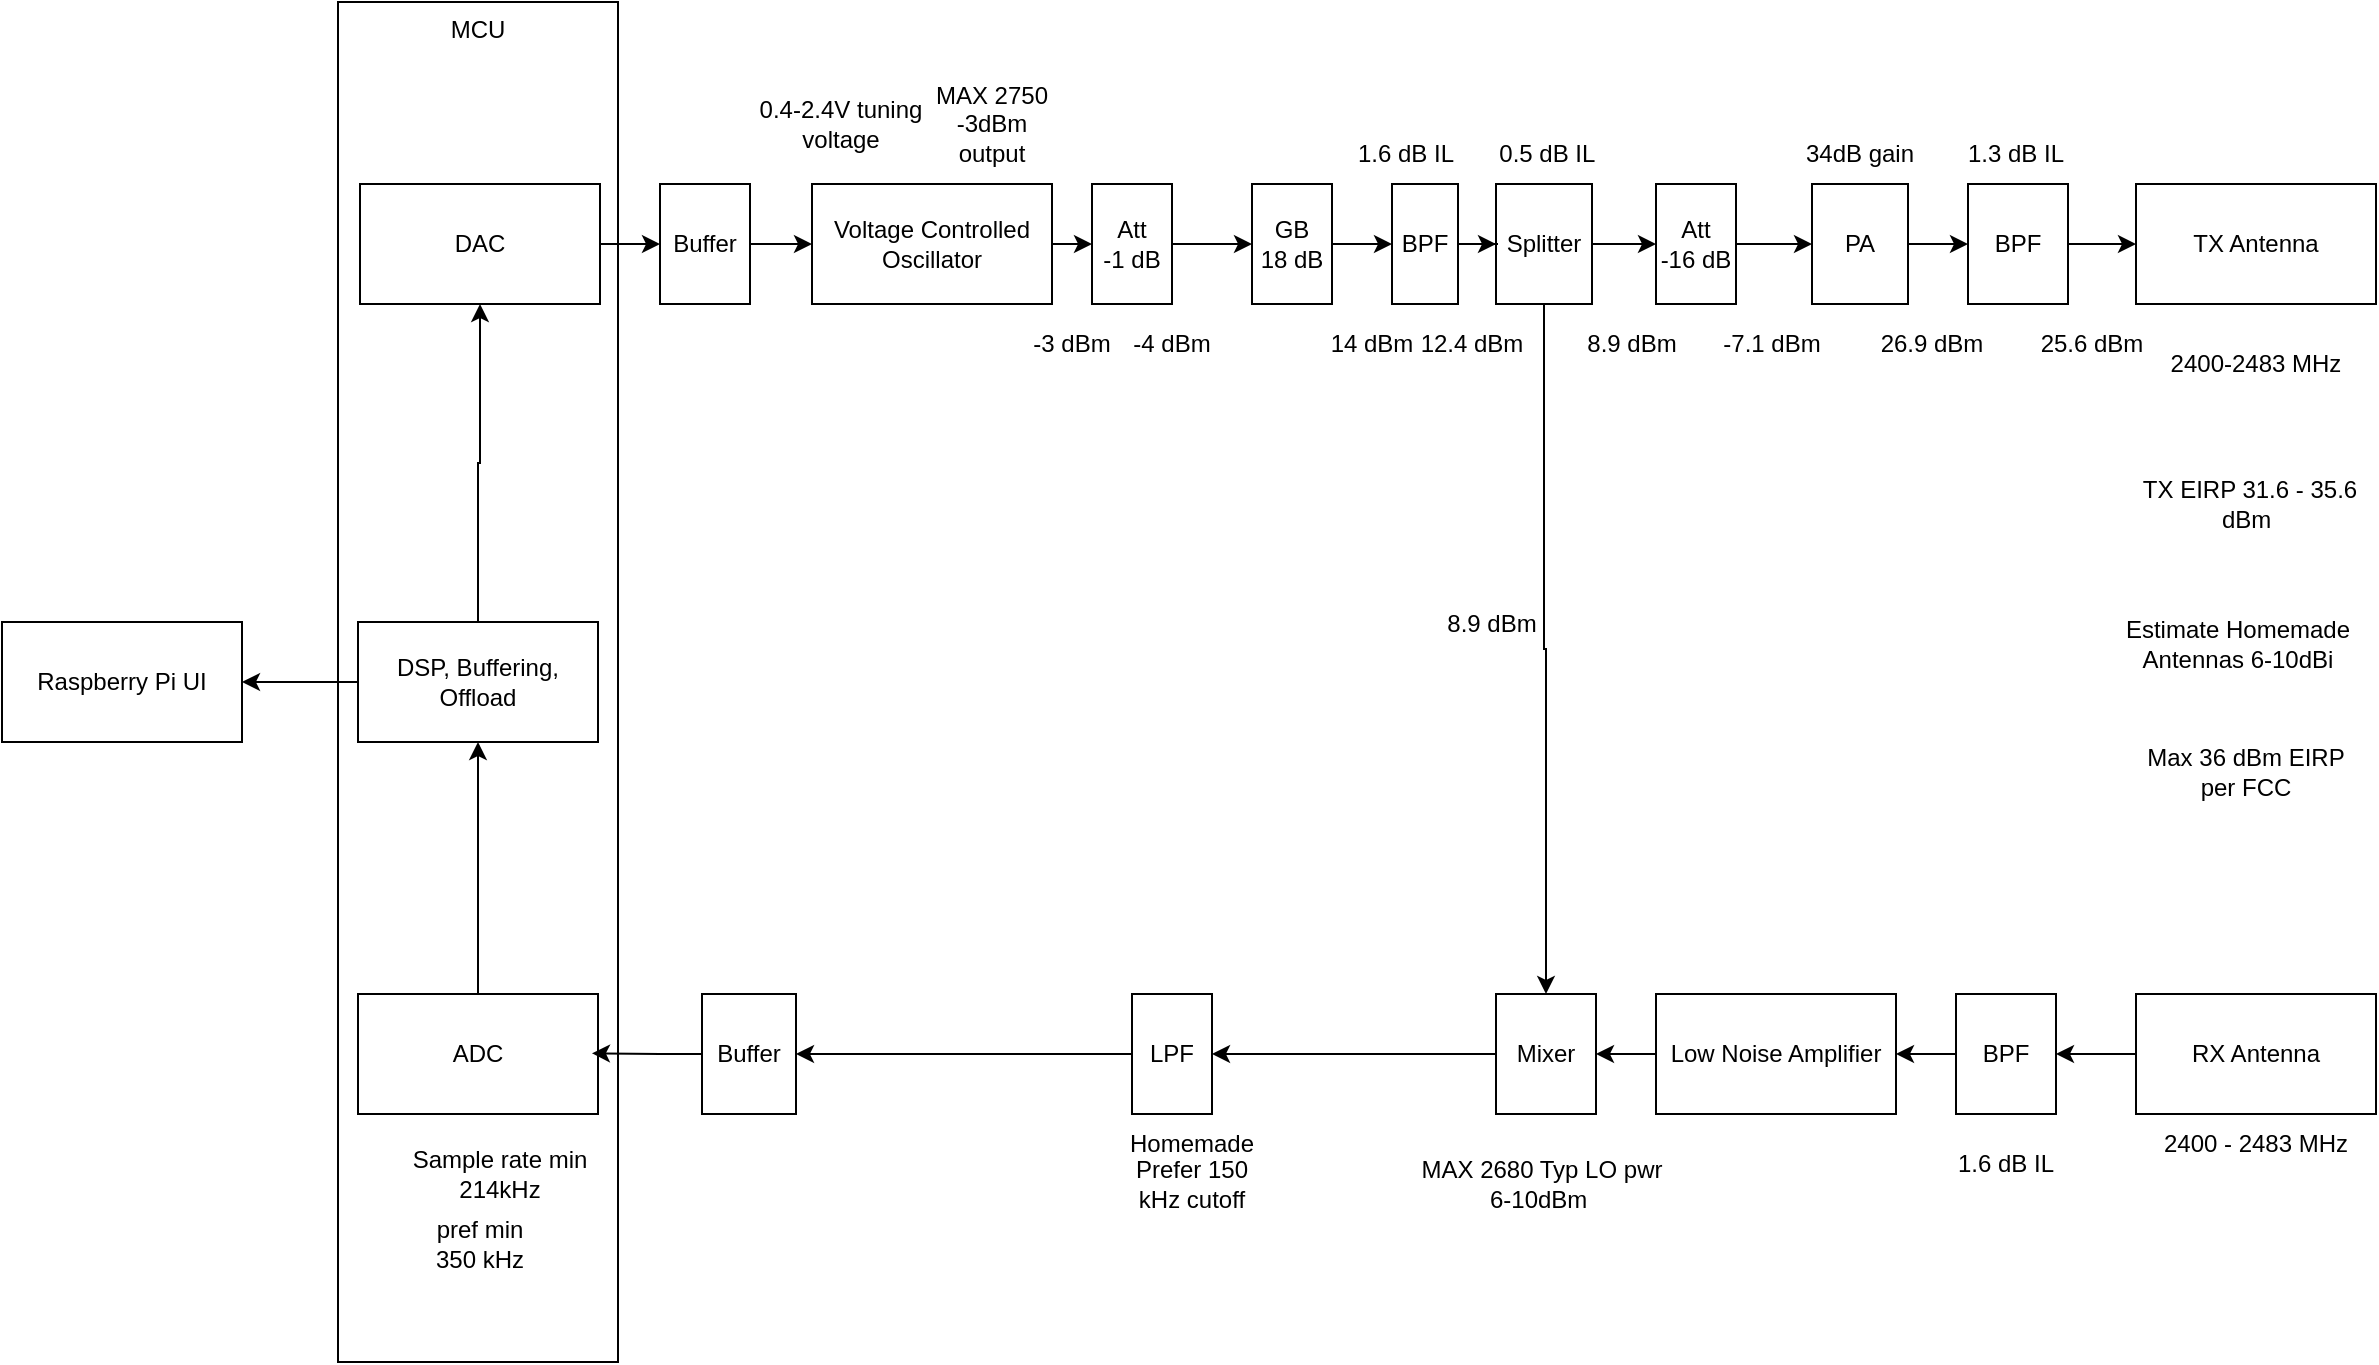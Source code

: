 <mxfile version="27.1.6">
  <diagram name="Page-1" id="21WMXhzJ2zg-fwKHLCzv">
    <mxGraphModel dx="1226" dy="774" grid="1" gridSize="10" guides="1" tooltips="1" connect="1" arrows="1" fold="1" page="1" pageScale="1" pageWidth="1400" pageHeight="850" math="0" shadow="0">
      <root>
        <mxCell id="0" />
        <mxCell id="1" parent="0" />
        <mxCell id="sv6Lnt7WJOflM-jU2BRI-5" value="" style="edgeStyle=orthogonalEdgeStyle;rounded=0;orthogonalLoop=1;jettySize=auto;html=1;" edge="1" parent="1" source="iGaR8D7he8wnewN5H0VT-1" target="H78hWhUGeFQxsnce-33Z-45">
          <mxGeometry relative="1" as="geometry" />
        </mxCell>
        <mxCell id="iGaR8D7he8wnewN5H0VT-1" value="RX Antenna" style="rounded=0;whiteSpace=wrap;html=1;" parent="1" vertex="1">
          <mxGeometry x="1212" y="1140" width="120" height="60" as="geometry" />
        </mxCell>
        <mxCell id="iGaR8D7he8wnewN5H0VT-2" value="TX Antenna" style="rounded=0;whiteSpace=wrap;html=1;" parent="1" vertex="1">
          <mxGeometry x="1212" y="735" width="120" height="60" as="geometry" />
        </mxCell>
        <mxCell id="H78hWhUGeFQxsnce-33Z-38" value="" style="edgeStyle=orthogonalEdgeStyle;rounded=0;orthogonalLoop=1;jettySize=auto;html=1;" parent="1" source="iGaR8D7he8wnewN5H0VT-3" target="H78hWhUGeFQxsnce-33Z-37" edge="1">
          <mxGeometry relative="1" as="geometry" />
        </mxCell>
        <mxCell id="iGaR8D7he8wnewN5H0VT-3" value="DAC" style="rounded=0;whiteSpace=wrap;html=1;" parent="1" vertex="1">
          <mxGeometry x="324" y="735" width="120" height="60" as="geometry" />
        </mxCell>
        <mxCell id="sv6Lnt7WJOflM-jU2BRI-17" style="edgeStyle=orthogonalEdgeStyle;rounded=0;orthogonalLoop=1;jettySize=auto;html=1;exitX=0;exitY=0.5;exitDx=0;exitDy=0;entryX=1;entryY=0.5;entryDx=0;entryDy=0;" edge="1" parent="1" source="iGaR8D7he8wnewN5H0VT-4" target="iGaR8D7he8wnewN5H0VT-6">
          <mxGeometry relative="1" as="geometry" />
        </mxCell>
        <mxCell id="iGaR8D7he8wnewN5H0VT-4" value="Low Noise Amplifier" style="rounded=0;whiteSpace=wrap;html=1;" parent="1" vertex="1">
          <mxGeometry x="972" y="1140" width="120" height="60" as="geometry" />
        </mxCell>
        <mxCell id="sv6Lnt7WJOflM-jU2BRI-27" style="edgeStyle=orthogonalEdgeStyle;rounded=0;orthogonalLoop=1;jettySize=auto;html=1;exitX=1;exitY=0.5;exitDx=0;exitDy=0;entryX=0;entryY=0.5;entryDx=0;entryDy=0;" edge="1" parent="1" source="iGaR8D7he8wnewN5H0VT-5" target="sv6Lnt7WJOflM-jU2BRI-24">
          <mxGeometry relative="1" as="geometry" />
        </mxCell>
        <mxCell id="iGaR8D7he8wnewN5H0VT-5" value="Voltage Controlled Oscillator" style="whiteSpace=wrap;html=1;" parent="1" vertex="1">
          <mxGeometry x="550" y="735" width="120" height="60" as="geometry" />
        </mxCell>
        <mxCell id="sv6Lnt7WJOflM-jU2BRI-16" style="edgeStyle=orthogonalEdgeStyle;rounded=0;orthogonalLoop=1;jettySize=auto;html=1;exitX=0;exitY=0.5;exitDx=0;exitDy=0;entryX=1;entryY=0.5;entryDx=0;entryDy=0;" edge="1" parent="1" source="iGaR8D7he8wnewN5H0VT-6" target="iGaR8D7he8wnewN5H0VT-20">
          <mxGeometry relative="1" as="geometry" />
        </mxCell>
        <mxCell id="iGaR8D7he8wnewN5H0VT-6" value="Mixer" style="whiteSpace=wrap;html=1;" parent="1" vertex="1">
          <mxGeometry x="892" y="1140" width="50" height="60" as="geometry" />
        </mxCell>
        <mxCell id="3TPcWLnSbFzit0vJXgTz-5" value="" style="edgeStyle=orthogonalEdgeStyle;rounded=0;orthogonalLoop=1;jettySize=auto;html=1;" parent="1" source="iGaR8D7he8wnewN5H0VT-13" target="3TPcWLnSbFzit0vJXgTz-2" edge="1">
          <mxGeometry relative="1" as="geometry" />
        </mxCell>
        <mxCell id="iGaR8D7he8wnewN5H0VT-13" value="ADC" style="rounded=0;whiteSpace=wrap;html=1;" parent="1" vertex="1">
          <mxGeometry x="323" y="1140" width="120" height="60" as="geometry" />
        </mxCell>
        <mxCell id="H78hWhUGeFQxsnce-33Z-54" value="" style="edgeStyle=orthogonalEdgeStyle;rounded=0;orthogonalLoop=1;jettySize=auto;html=1;" parent="1" source="iGaR8D7he8wnewN5H0VT-19" target="H78hWhUGeFQxsnce-33Z-44" edge="1">
          <mxGeometry relative="1" as="geometry" />
        </mxCell>
        <mxCell id="iGaR8D7he8wnewN5H0VT-19" value="PA" style="whiteSpace=wrap;html=1;" parent="1" vertex="1">
          <mxGeometry x="1050" y="735" width="48" height="60" as="geometry" />
        </mxCell>
        <mxCell id="sv6Lnt7WJOflM-jU2BRI-23" style="edgeStyle=orthogonalEdgeStyle;rounded=0;orthogonalLoop=1;jettySize=auto;html=1;exitX=0;exitY=0.5;exitDx=0;exitDy=0;entryX=1;entryY=0.5;entryDx=0;entryDy=0;" edge="1" parent="1" source="iGaR8D7he8wnewN5H0VT-20" target="H78hWhUGeFQxsnce-33Z-71">
          <mxGeometry relative="1" as="geometry" />
        </mxCell>
        <mxCell id="iGaR8D7he8wnewN5H0VT-20" value="LPF" style="whiteSpace=wrap;html=1;" parent="1" vertex="1">
          <mxGeometry x="710" y="1140" width="40" height="60" as="geometry" />
        </mxCell>
        <mxCell id="sv6Lnt7WJOflM-jU2BRI-18" style="edgeStyle=orthogonalEdgeStyle;rounded=0;orthogonalLoop=1;jettySize=auto;html=1;exitX=0.5;exitY=1;exitDx=0;exitDy=0;entryX=0.5;entryY=0;entryDx=0;entryDy=0;" edge="1" parent="1" source="iGaR8D7he8wnewN5H0VT-23" target="iGaR8D7he8wnewN5H0VT-6">
          <mxGeometry relative="1" as="geometry" />
        </mxCell>
        <mxCell id="sv6Lnt7WJOflM-jU2BRI-36" value="" style="edgeStyle=orthogonalEdgeStyle;rounded=0;orthogonalLoop=1;jettySize=auto;html=1;" edge="1" parent="1" source="iGaR8D7he8wnewN5H0VT-23" target="sv6Lnt7WJOflM-jU2BRI-25">
          <mxGeometry relative="1" as="geometry" />
        </mxCell>
        <mxCell id="iGaR8D7he8wnewN5H0VT-23" value="Splitter" style="whiteSpace=wrap;html=1;" parent="1" vertex="1">
          <mxGeometry x="892" y="735" width="48" height="60" as="geometry" />
        </mxCell>
        <mxCell id="3TPcWLnSbFzit0vJXgTz-4" value="" style="edgeStyle=orthogonalEdgeStyle;rounded=0;orthogonalLoop=1;jettySize=auto;html=1;" parent="1" source="3TPcWLnSbFzit0vJXgTz-2" target="iGaR8D7he8wnewN5H0VT-3" edge="1">
          <mxGeometry relative="1" as="geometry" />
        </mxCell>
        <mxCell id="H78hWhUGeFQxsnce-33Z-35" value="" style="edgeStyle=orthogonalEdgeStyle;rounded=0;orthogonalLoop=1;jettySize=auto;html=1;" parent="1" source="3TPcWLnSbFzit0vJXgTz-2" target="H78hWhUGeFQxsnce-33Z-33" edge="1">
          <mxGeometry relative="1" as="geometry" />
        </mxCell>
        <mxCell id="3TPcWLnSbFzit0vJXgTz-2" value="DSP, Buffering, Offload" style="whiteSpace=wrap;html=1;" parent="1" vertex="1">
          <mxGeometry x="323" y="954" width="120" height="60" as="geometry" />
        </mxCell>
        <mxCell id="H78hWhUGeFQxsnce-33Z-3" value="Max 36 dBm EIRP per FCC" style="text;html=1;align=center;verticalAlign=middle;whiteSpace=wrap;rounded=0;" parent="1" vertex="1">
          <mxGeometry x="1212" y="1014" width="110" height="30" as="geometry" />
        </mxCell>
        <mxCell id="H78hWhUGeFQxsnce-33Z-6" value="2400-2483 MHz" style="text;html=1;align=center;verticalAlign=middle;whiteSpace=wrap;rounded=0;" parent="1" vertex="1">
          <mxGeometry x="1215" y="810" width="114" height="30" as="geometry" />
        </mxCell>
        <mxCell id="H78hWhUGeFQxsnce-33Z-7" value="2400 - 2483 MHz" style="text;html=1;align=center;verticalAlign=middle;whiteSpace=wrap;rounded=0;" parent="1" vertex="1">
          <mxGeometry x="1222" y="1200" width="100" height="30" as="geometry" />
        </mxCell>
        <mxCell id="H78hWhUGeFQxsnce-33Z-9" value="Sample rate min 214kHz" style="text;html=1;align=center;verticalAlign=middle;whiteSpace=wrap;rounded=0;" parent="1" vertex="1">
          <mxGeometry x="344" y="1215" width="100" height="30" as="geometry" />
        </mxCell>
        <mxCell id="H78hWhUGeFQxsnce-33Z-13" value="MAX 2750 -3dBm output" style="text;html=1;align=center;verticalAlign=middle;whiteSpace=wrap;rounded=0;" parent="1" vertex="1">
          <mxGeometry x="610" y="690" width="60" height="30" as="geometry" />
        </mxCell>
        <mxCell id="H78hWhUGeFQxsnce-33Z-14" value="0.4-2.4V tuning voltage" style="text;html=1;align=center;verticalAlign=middle;whiteSpace=wrap;rounded=0;" parent="1" vertex="1">
          <mxGeometry x="519" y="690" width="91" height="30" as="geometry" />
        </mxCell>
        <mxCell id="H78hWhUGeFQxsnce-33Z-15" value="&amp;nbsp;0.5 dB IL" style="text;html=1;align=center;verticalAlign=middle;whiteSpace=wrap;rounded=0;" parent="1" vertex="1">
          <mxGeometry x="886" y="705" width="60" height="30" as="geometry" />
        </mxCell>
        <mxCell id="H78hWhUGeFQxsnce-33Z-16" value="MAX 2680 Typ LO pwr 6-10dBm&amp;nbsp;" style="text;html=1;align=center;verticalAlign=middle;whiteSpace=wrap;rounded=0;" parent="1" vertex="1">
          <mxGeometry x="850" y="1220" width="130" height="30" as="geometry" />
        </mxCell>
        <mxCell id="H78hWhUGeFQxsnce-33Z-20" value="34dB gain" style="text;html=1;align=center;verticalAlign=middle;whiteSpace=wrap;rounded=0;" parent="1" vertex="1">
          <mxGeometry x="1024" y="705" width="100" height="30" as="geometry" />
        </mxCell>
        <mxCell id="H78hWhUGeFQxsnce-33Z-29" value="pref min 350 kHz" style="text;html=1;align=center;verticalAlign=middle;whiteSpace=wrap;rounded=0;" parent="1" vertex="1">
          <mxGeometry x="354" y="1250" width="60" height="30" as="geometry" />
        </mxCell>
        <mxCell id="H78hWhUGeFQxsnce-33Z-30" value="Homemade" style="text;html=1;align=center;verticalAlign=middle;whiteSpace=wrap;rounded=0;" parent="1" vertex="1">
          <mxGeometry x="710" y="1200" width="60" height="30" as="geometry" />
        </mxCell>
        <mxCell id="H78hWhUGeFQxsnce-33Z-31" value="Prefer 150 kHz cutoff" style="text;html=1;align=center;verticalAlign=middle;whiteSpace=wrap;rounded=0;" parent="1" vertex="1">
          <mxGeometry x="710" y="1220" width="60" height="30" as="geometry" />
        </mxCell>
        <mxCell id="H78hWhUGeFQxsnce-33Z-33" value="Raspberry Pi UI" style="rounded=0;whiteSpace=wrap;html=1;" parent="1" vertex="1">
          <mxGeometry x="145" y="954" width="120" height="60" as="geometry" />
        </mxCell>
        <mxCell id="H78hWhUGeFQxsnce-33Z-34" value="MCU&lt;div&gt;&lt;/div&gt;" style="rounded=0;whiteSpace=wrap;html=1;fillColor=none;verticalAlign=top;direction=south;" parent="1" vertex="1">
          <mxGeometry x="313" y="644" width="140" height="680" as="geometry" />
        </mxCell>
        <mxCell id="sv6Lnt7WJOflM-jU2BRI-2" value="" style="edgeStyle=orthogonalEdgeStyle;rounded=0;orthogonalLoop=1;jettySize=auto;html=1;" edge="1" parent="1" source="H78hWhUGeFQxsnce-33Z-37" target="iGaR8D7he8wnewN5H0VT-5">
          <mxGeometry relative="1" as="geometry" />
        </mxCell>
        <mxCell id="H78hWhUGeFQxsnce-33Z-37" value="Buffer" style="rounded=0;whiteSpace=wrap;html=1;" parent="1" vertex="1">
          <mxGeometry x="474" y="735" width="45" height="60" as="geometry" />
        </mxCell>
        <mxCell id="H78hWhUGeFQxsnce-33Z-42" value="Estimate Homemade Antennas 6-10dBi" style="text;html=1;align=center;verticalAlign=middle;whiteSpace=wrap;rounded=0;" parent="1" vertex="1">
          <mxGeometry x="1197" y="950" width="132" height="30" as="geometry" />
        </mxCell>
        <mxCell id="H78hWhUGeFQxsnce-33Z-52" value="" style="edgeStyle=orthogonalEdgeStyle;rounded=0;orthogonalLoop=1;jettySize=auto;html=1;" parent="1" source="H78hWhUGeFQxsnce-33Z-43" target="iGaR8D7he8wnewN5H0VT-23" edge="1">
          <mxGeometry relative="1" as="geometry" />
        </mxCell>
        <mxCell id="H78hWhUGeFQxsnce-33Z-43" value="BPF" style="rounded=0;whiteSpace=wrap;html=1;" parent="1" vertex="1">
          <mxGeometry x="840" y="735" width="33" height="60" as="geometry" />
        </mxCell>
        <mxCell id="sv6Lnt7WJOflM-jU2BRI-4" value="" style="edgeStyle=orthogonalEdgeStyle;rounded=0;orthogonalLoop=1;jettySize=auto;html=1;" edge="1" parent="1" source="H78hWhUGeFQxsnce-33Z-44" target="iGaR8D7he8wnewN5H0VT-2">
          <mxGeometry relative="1" as="geometry" />
        </mxCell>
        <mxCell id="H78hWhUGeFQxsnce-33Z-44" value="BPF" style="rounded=0;whiteSpace=wrap;html=1;direction=south;" parent="1" vertex="1">
          <mxGeometry x="1128" y="735" width="50" height="60" as="geometry" />
        </mxCell>
        <mxCell id="sv6Lnt7WJOflM-jU2BRI-7" value="" style="edgeStyle=orthogonalEdgeStyle;rounded=0;orthogonalLoop=1;jettySize=auto;html=1;" edge="1" parent="1" source="H78hWhUGeFQxsnce-33Z-45" target="iGaR8D7he8wnewN5H0VT-4">
          <mxGeometry relative="1" as="geometry" />
        </mxCell>
        <mxCell id="H78hWhUGeFQxsnce-33Z-45" value="BPF" style="rounded=0;whiteSpace=wrap;html=1;direction=south;" parent="1" vertex="1">
          <mxGeometry x="1122" y="1140" width="50" height="60" as="geometry" />
        </mxCell>
        <mxCell id="H78hWhUGeFQxsnce-33Z-71" value="Buffer" style="rounded=0;whiteSpace=wrap;html=1;" parent="1" vertex="1">
          <mxGeometry x="495" y="1140" width="47" height="60" as="geometry" />
        </mxCell>
        <mxCell id="sv6Lnt7WJOflM-jU2BRI-11" style="edgeStyle=orthogonalEdgeStyle;rounded=0;orthogonalLoop=1;jettySize=auto;html=1;exitX=0;exitY=0.5;exitDx=0;exitDy=0;entryX=0.773;entryY=0.093;entryDx=0;entryDy=0;entryPerimeter=0;" edge="1" parent="1" source="H78hWhUGeFQxsnce-33Z-71" target="H78hWhUGeFQxsnce-33Z-34">
          <mxGeometry relative="1" as="geometry" />
        </mxCell>
        <mxCell id="sv6Lnt7WJOflM-jU2BRI-20" value="1.6 dB IL" style="text;html=1;align=center;verticalAlign=middle;whiteSpace=wrap;rounded=0;" vertex="1" parent="1">
          <mxGeometry x="816.5" y="705" width="60" height="30" as="geometry" />
        </mxCell>
        <mxCell id="sv6Lnt7WJOflM-jU2BRI-21" value="1.6 dB IL" style="text;html=1;align=center;verticalAlign=middle;whiteSpace=wrap;rounded=0;" vertex="1" parent="1">
          <mxGeometry x="1117" y="1210" width="60" height="30" as="geometry" />
        </mxCell>
        <mxCell id="sv6Lnt7WJOflM-jU2BRI-22" value="1.3 dB IL" style="text;html=1;align=center;verticalAlign=middle;whiteSpace=wrap;rounded=0;" vertex="1" parent="1">
          <mxGeometry x="1122" y="705" width="60" height="30" as="geometry" />
        </mxCell>
        <mxCell id="sv6Lnt7WJOflM-jU2BRI-28" style="edgeStyle=orthogonalEdgeStyle;rounded=0;orthogonalLoop=1;jettySize=auto;html=1;exitX=1;exitY=0.5;exitDx=0;exitDy=0;entryX=0;entryY=0.5;entryDx=0;entryDy=0;" edge="1" parent="1" source="sv6Lnt7WJOflM-jU2BRI-24" target="sv6Lnt7WJOflM-jU2BRI-26">
          <mxGeometry relative="1" as="geometry" />
        </mxCell>
        <mxCell id="sv6Lnt7WJOflM-jU2BRI-24" value="Att&lt;div&gt;-1 dB&lt;/div&gt;" style="rounded=0;whiteSpace=wrap;html=1;" vertex="1" parent="1">
          <mxGeometry x="690" y="735" width="40" height="60" as="geometry" />
        </mxCell>
        <mxCell id="sv6Lnt7WJOflM-jU2BRI-38" style="edgeStyle=orthogonalEdgeStyle;rounded=0;orthogonalLoop=1;jettySize=auto;html=1;exitX=1;exitY=0.5;exitDx=0;exitDy=0;entryX=0;entryY=0.5;entryDx=0;entryDy=0;" edge="1" parent="1" source="sv6Lnt7WJOflM-jU2BRI-25" target="iGaR8D7he8wnewN5H0VT-19">
          <mxGeometry relative="1" as="geometry" />
        </mxCell>
        <mxCell id="sv6Lnt7WJOflM-jU2BRI-25" value="Att&lt;div&gt;-16 dB&lt;/div&gt;" style="rounded=0;whiteSpace=wrap;html=1;" vertex="1" parent="1">
          <mxGeometry x="972" y="735" width="40" height="60" as="geometry" />
        </mxCell>
        <mxCell id="sv6Lnt7WJOflM-jU2BRI-29" style="edgeStyle=orthogonalEdgeStyle;rounded=0;orthogonalLoop=1;jettySize=auto;html=1;exitX=1;exitY=0.5;exitDx=0;exitDy=0;entryX=0;entryY=0.5;entryDx=0;entryDy=0;" edge="1" parent="1" source="sv6Lnt7WJOflM-jU2BRI-26" target="H78hWhUGeFQxsnce-33Z-43">
          <mxGeometry relative="1" as="geometry" />
        </mxCell>
        <mxCell id="sv6Lnt7WJOflM-jU2BRI-26" value="GB&lt;div&gt;18 dB&lt;/div&gt;" style="rounded=0;whiteSpace=wrap;html=1;" vertex="1" parent="1">
          <mxGeometry x="770" y="735" width="40" height="60" as="geometry" />
        </mxCell>
        <mxCell id="sv6Lnt7WJOflM-jU2BRI-30" value="-3 dBm" style="text;html=1;align=center;verticalAlign=middle;whiteSpace=wrap;rounded=0;" vertex="1" parent="1">
          <mxGeometry x="650" y="800" width="60" height="30" as="geometry" />
        </mxCell>
        <mxCell id="sv6Lnt7WJOflM-jU2BRI-31" value="-4 dBm" style="text;html=1;align=center;verticalAlign=middle;whiteSpace=wrap;rounded=0;" vertex="1" parent="1">
          <mxGeometry x="700" y="800" width="60" height="30" as="geometry" />
        </mxCell>
        <mxCell id="sv6Lnt7WJOflM-jU2BRI-32" value="14 dBm" style="text;html=1;align=center;verticalAlign=middle;whiteSpace=wrap;rounded=0;" vertex="1" parent="1">
          <mxGeometry x="800" y="800" width="60" height="30" as="geometry" />
        </mxCell>
        <mxCell id="sv6Lnt7WJOflM-jU2BRI-33" value="12.4 dBm" style="text;html=1;align=center;verticalAlign=middle;whiteSpace=wrap;rounded=0;" vertex="1" parent="1">
          <mxGeometry x="850" y="800" width="60" height="30" as="geometry" />
        </mxCell>
        <mxCell id="sv6Lnt7WJOflM-jU2BRI-34" value="8.9 dBm" style="text;html=1;align=center;verticalAlign=middle;whiteSpace=wrap;rounded=0;" vertex="1" parent="1">
          <mxGeometry x="860" y="940" width="60" height="30" as="geometry" />
        </mxCell>
        <mxCell id="sv6Lnt7WJOflM-jU2BRI-35" value="8.9 dBm" style="text;html=1;align=center;verticalAlign=middle;whiteSpace=wrap;rounded=0;" vertex="1" parent="1">
          <mxGeometry x="930" y="800" width="60" height="30" as="geometry" />
        </mxCell>
        <mxCell id="sv6Lnt7WJOflM-jU2BRI-39" value="-7.1 dBm" style="text;html=1;align=center;verticalAlign=middle;whiteSpace=wrap;rounded=0;" vertex="1" parent="1">
          <mxGeometry x="1000" y="800" width="60" height="30" as="geometry" />
        </mxCell>
        <mxCell id="sv6Lnt7WJOflM-jU2BRI-40" value="26.9 dBm" style="text;html=1;align=center;verticalAlign=middle;whiteSpace=wrap;rounded=0;" vertex="1" parent="1">
          <mxGeometry x="1080" y="800" width="60" height="30" as="geometry" />
        </mxCell>
        <mxCell id="sv6Lnt7WJOflM-jU2BRI-41" value="25.6 dBm" style="text;html=1;align=center;verticalAlign=middle;whiteSpace=wrap;rounded=0;" vertex="1" parent="1">
          <mxGeometry x="1160" y="800" width="60" height="30" as="geometry" />
        </mxCell>
        <mxCell id="sv6Lnt7WJOflM-jU2BRI-46" value="TX EIRP 31.6 - 35.6 dBm&amp;nbsp;" style="text;html=1;align=center;verticalAlign=middle;whiteSpace=wrap;rounded=0;" vertex="1" parent="1">
          <mxGeometry x="1209" y="880" width="120" height="30" as="geometry" />
        </mxCell>
      </root>
    </mxGraphModel>
  </diagram>
</mxfile>
